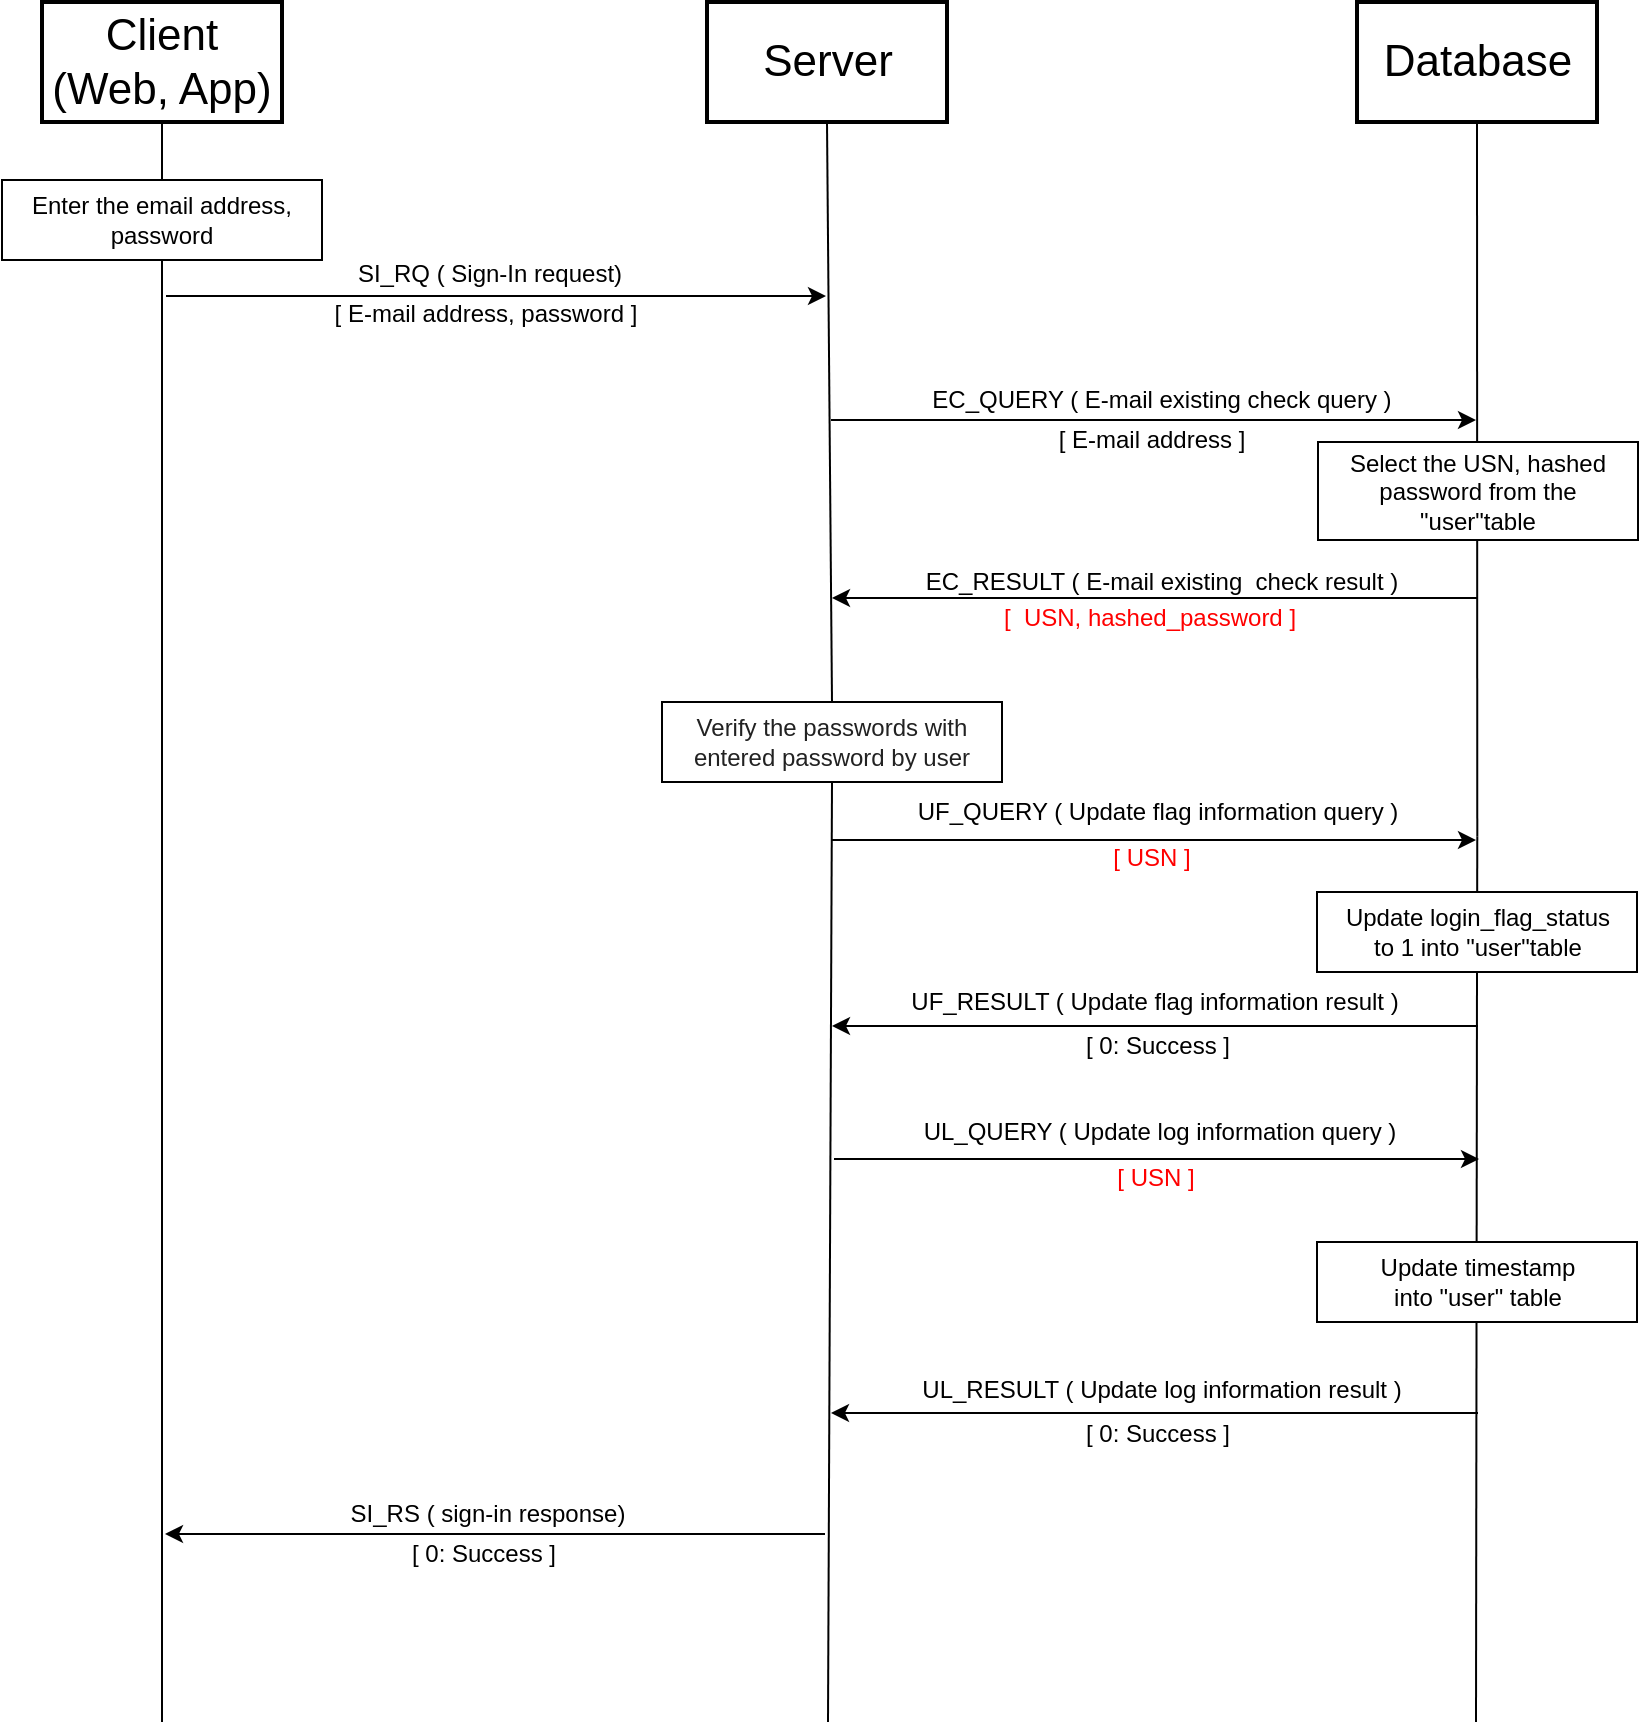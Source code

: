 <mxfile version="10.9.8" type="google"><diagram id="qvZgIBG193jMYRLQgX6H" name="페이지-1"><mxGraphModel dx="920" dy="549" grid="1" gridSize="10" guides="1" tooltips="1" connect="1" arrows="1" fold="1" page="1" pageScale="1" pageWidth="827" pageHeight="1169" math="0" shadow="0"><root><mxCell id="0"/><mxCell id="1" parent="0"/><mxCell id="t4L-A0RNauOE7M--5Z7o-2" value="Client&lt;br style=&quot;font-size: 22px;&quot;&gt;(Web, App)" style="rounded=0;whiteSpace=wrap;html=1;strokeWidth=2;fontSize=22;" parent="1" vertex="1"><mxGeometry x="200" y="20" width="120" height="60" as="geometry"/></mxCell><mxCell id="t4L-A0RNauOE7M--5Z7o-3" value="Server" style="rounded=0;whiteSpace=wrap;html=1;strokeWidth=2;fontSize=22;" parent="1" vertex="1"><mxGeometry x="532.5" y="20" width="120" height="60" as="geometry"/></mxCell><mxCell id="t4L-A0RNauOE7M--5Z7o-4" value="Database" style="rounded=0;whiteSpace=wrap;html=1;strokeWidth=2;fontSize=22;" parent="1" vertex="1"><mxGeometry x="857.5" y="20" width="120" height="60" as="geometry"/></mxCell><mxCell id="t4L-A0RNauOE7M--5Z7o-5" value="" style="endArrow=none;html=1;entryX=0.5;entryY=1;entryDx=0;entryDy=0;" parent="1" target="t4L-A0RNauOE7M--5Z7o-2" edge="1"><mxGeometry width="50" height="50" relative="1" as="geometry"><mxPoint x="260" y="880" as="sourcePoint"/><mxPoint x="260" y="110" as="targetPoint"/></mxGeometry></mxCell><mxCell id="t4L-A0RNauOE7M--5Z7o-6" value="" style="endArrow=none;html=1;exitX=0.5;exitY=0;exitDx=0;exitDy=0;entryX=0.5;entryY=1;entryDx=0;entryDy=0;" parent="1" source="8Wdc4DpctTugAqfv6Lnm-16" target="t4L-A0RNauOE7M--5Z7o-3" edge="1"><mxGeometry width="50" height="50" relative="1" as="geometry"><mxPoint x="592.118" y="1000" as="sourcePoint"/><mxPoint x="360" y="120" as="targetPoint"/></mxGeometry></mxCell><mxCell id="t4L-A0RNauOE7M--5Z7o-7" value="" style="endArrow=none;html=1;exitX=0.5;exitY=1;exitDx=0;exitDy=0;" parent="1" source="8Wdc4DpctTugAqfv6Lnm-20" edge="1"><mxGeometry width="50" height="50" relative="1" as="geometry"><mxPoint x="918" y="249.176" as="sourcePoint"/><mxPoint x="917" y="880" as="targetPoint"/></mxGeometry></mxCell><mxCell id="8Wdc4DpctTugAqfv6Lnm-2" value="Enter the email address, password" style="rounded=0;whiteSpace=wrap;html=1;" parent="1" vertex="1"><mxGeometry x="180" y="109" width="160" height="40" as="geometry"/></mxCell><mxCell id="8Wdc4DpctTugAqfv6Lnm-5" value="" style="endArrow=classic;html=1;" parent="1" edge="1"><mxGeometry width="50" height="50" relative="1" as="geometry"><mxPoint x="262" y="167" as="sourcePoint"/><mxPoint x="592" y="167" as="targetPoint"/></mxGeometry></mxCell><mxCell id="8Wdc4DpctTugAqfv6Lnm-9" value="" style="endArrow=classic;html=1;" parent="1" edge="1"><mxGeometry width="50" height="50" relative="1" as="geometry"><mxPoint x="594.5" y="229.0" as="sourcePoint"/><mxPoint x="917" y="229" as="targetPoint"/></mxGeometry></mxCell><mxCell id="8Wdc4DpctTugAqfv6Lnm-11" value="" style="endArrow=classic;html=1;" parent="1" edge="1"><mxGeometry width="50" height="50" relative="1" as="geometry"><mxPoint x="917.5" y="318" as="sourcePoint"/><mxPoint x="595" y="318" as="targetPoint"/></mxGeometry></mxCell><mxCell id="8Wdc4DpctTugAqfv6Lnm-15" value="" style="endArrow=none;html=1;entryX=0.5;entryY=1;entryDx=0;entryDy=0;exitX=0.5;exitY=1;exitDx=0;exitDy=0;" parent="1" source="t4L-A0RNauOE7M--5Z7o-4" edge="1"><mxGeometry width="50" height="50" relative="1" as="geometry"><mxPoint x="917.647" y="79.765" as="sourcePoint"/><mxPoint x="917.647" y="437.412" as="targetPoint"/></mxGeometry></mxCell><mxCell id="8Wdc4DpctTugAqfv6Lnm-10" value="Select the USN, hashed password from the &quot;user&quot;table" style="rounded=0;whiteSpace=wrap;html=1;" parent="1" vertex="1"><mxGeometry x="838" y="240" width="160" height="49" as="geometry"/></mxCell><mxCell id="8Wdc4DpctTugAqfv6Lnm-16" value="&lt;div style=&quot;&quot;&gt;&lt;span style=&quot;white-space: pre-wrap&quot;&gt;&lt;font color=&quot;#222222&quot; face=&quot;apple sd gothic neo, arial, sans-serif&quot;&gt;Verify the passwords with entered password by user&lt;/font&gt;&lt;/span&gt;&lt;/div&gt;" style="rounded=0;whiteSpace=wrap;html=1;align=center;" parent="1" vertex="1"><mxGeometry x="510" y="370" width="170" height="40" as="geometry"/></mxCell><mxCell id="8Wdc4DpctTugAqfv6Lnm-17" value="" style="endArrow=none;html=1;entryX=0.5;entryY=1;entryDx=0;entryDy=0;" parent="1" target="8Wdc4DpctTugAqfv6Lnm-16" edge="1"><mxGeometry width="50" height="50" relative="1" as="geometry"><mxPoint x="593" y="880" as="sourcePoint"/><mxPoint x="592.941" y="79.765" as="targetPoint"/></mxGeometry></mxCell><mxCell id="8Wdc4DpctTugAqfv6Lnm-19" value="" style="endArrow=classic;html=1;fontStyle=0" parent="1" edge="1"><mxGeometry width="50" height="50" relative="1" as="geometry"><mxPoint x="594.5" y="439.0" as="sourcePoint"/><mxPoint x="917" y="439.0" as="targetPoint"/></mxGeometry></mxCell><mxCell id="8Wdc4DpctTugAqfv6Lnm-21" value="" style="endArrow=none;html=1;entryX=0.5;entryY=1;entryDx=0;entryDy=0;exitX=0.5;exitY=1;exitDx=0;exitDy=0;fontStyle=0" parent="1" target="8Wdc4DpctTugAqfv6Lnm-20" edge="1"><mxGeometry width="50" height="50" relative="1" as="geometry"><mxPoint x="917.647" y="437.412" as="sourcePoint"/><mxPoint x="917.429" y="1000" as="targetPoint"/></mxGeometry></mxCell><mxCell id="8Wdc4DpctTugAqfv6Lnm-20" value="Update login_flag_status&lt;br&gt;to 1 into &quot;user&quot;table" style="rounded=0;whiteSpace=wrap;html=1;fontStyle=0" parent="1" vertex="1"><mxGeometry x="837.5" y="465" width="160" height="40" as="geometry"/></mxCell><mxCell id="8Wdc4DpctTugAqfv6Lnm-22" value="&lt;span&gt;&lt;span&gt;Update timestamp&lt;br&gt;into &quot;user&quot; table&lt;/span&gt;&lt;/span&gt;" style="rounded=0;whiteSpace=wrap;html=1;fontStyle=0" parent="1" vertex="1"><mxGeometry x="837.5" y="640" width="160" height="40" as="geometry"/></mxCell><mxCell id="8Wdc4DpctTugAqfv6Lnm-23" value="" style="endArrow=classic;html=1;fontStyle=0" parent="1" edge="1"><mxGeometry width="50" height="50" relative="1" as="geometry"><mxPoint x="918" y="725.5" as="sourcePoint"/><mxPoint x="594.5" y="725.5" as="targetPoint"/></mxGeometry></mxCell><mxCell id="8Wdc4DpctTugAqfv6Lnm-24" value="" style="endArrow=classic;html=1;" parent="1" edge="1"><mxGeometry width="50" height="50" relative="1" as="geometry"><mxPoint x="591.5" y="786.0" as="sourcePoint"/><mxPoint x="261.5" y="786.0" as="targetPoint"/></mxGeometry></mxCell><mxCell id="8Wdc4DpctTugAqfv6Lnm-25" value="SI_RQ ( Sign-In request)" style="text;html=1;strokeColor=none;fillColor=none;align=center;verticalAlign=middle;whiteSpace=wrap;rounded=0;" parent="1" vertex="1"><mxGeometry x="324" y="146" width="200" height="20" as="geometry"/></mxCell><mxCell id="8Wdc4DpctTugAqfv6Lnm-26" value="[ E-mail address, password ]" style="text;html=1;strokeColor=none;fillColor=none;align=center;verticalAlign=middle;whiteSpace=wrap;rounded=0;" parent="1" vertex="1"><mxGeometry x="321.5" y="166" width="200" height="20" as="geometry"/></mxCell><mxCell id="8Wdc4DpctTugAqfv6Lnm-27" value="EC_QUERY ( E-mail existing&amp;nbsp;check query )" style="text;html=1;strokeColor=none;fillColor=none;align=center;verticalAlign=middle;whiteSpace=wrap;rounded=0;" parent="1" vertex="1"><mxGeometry x="640" y="209" width="240" height="20" as="geometry"/></mxCell><mxCell id="8Wdc4DpctTugAqfv6Lnm-28" value="[ E-mail address ]" style="text;html=1;strokeColor=none;fillColor=none;align=center;verticalAlign=middle;whiteSpace=wrap;rounded=0;" parent="1" vertex="1"><mxGeometry x="655" y="229" width="200" height="20" as="geometry"/></mxCell><mxCell id="8Wdc4DpctTugAqfv6Lnm-29" value="EC_RESULT ( E-mail existing&amp;nbsp; check result )" style="text;html=1;strokeColor=none;fillColor=none;align=center;verticalAlign=middle;whiteSpace=wrap;rounded=0;" parent="1" vertex="1"><mxGeometry x="630" y="300" width="260" height="20" as="geometry"/></mxCell><mxCell id="8Wdc4DpctTugAqfv6Lnm-30" value="[&amp;nbsp; USN, hashed_password ]" style="text;html=1;strokeColor=none;fillColor=none;align=center;verticalAlign=middle;whiteSpace=wrap;rounded=0;fontColor=#FF0000;" parent="1" vertex="1"><mxGeometry x="650" y="318" width="208" height="20" as="geometry"/></mxCell><mxCell id="8Wdc4DpctTugAqfv6Lnm-36" value="UF_QUERY ( Update flag information query )" style="text;html=1;strokeColor=none;fillColor=none;align=center;verticalAlign=middle;whiteSpace=wrap;rounded=0;" parent="1" vertex="1"><mxGeometry x="627.5" y="415" width="260" height="20" as="geometry"/></mxCell><mxCell id="8Wdc4DpctTugAqfv6Lnm-37" value="[ USN ]" style="text;html=1;strokeColor=none;fillColor=none;align=center;verticalAlign=middle;whiteSpace=wrap;rounded=0;fontStyle=0;fontColor=#FF0000;" parent="1" vertex="1"><mxGeometry x="655" y="438" width="200" height="20" as="geometry"/></mxCell><mxCell id="8Wdc4DpctTugAqfv6Lnm-38" value="&lt;span&gt;SI_RS ( sign-in response)&lt;/span&gt;" style="text;html=1;strokeColor=none;fillColor=none;align=center;verticalAlign=middle;whiteSpace=wrap;rounded=0;fontStyle=0" parent="1" vertex="1"><mxGeometry x="323" y="766" width="200" height="20" as="geometry"/></mxCell><mxCell id="8Wdc4DpctTugAqfv6Lnm-39" value="[ 0: Success ]" style="text;html=1;strokeColor=none;fillColor=none;align=center;verticalAlign=middle;whiteSpace=wrap;rounded=0;" parent="1" vertex="1"><mxGeometry x="320.5" y="786" width="200" height="20" as="geometry"/></mxCell><mxCell id="8Wdc4DpctTugAqfv6Lnm-40" value="UL_RESULT ( Update log information result )" style="text;html=1;strokeColor=none;fillColor=none;align=center;verticalAlign=middle;whiteSpace=wrap;rounded=0;fontStyle=0" parent="1" vertex="1"><mxGeometry x="630" y="703.5" width="260" height="20" as="geometry"/></mxCell><mxCell id="8Wdc4DpctTugAqfv6Lnm-41" value="[ 0: Success ]" style="text;html=1;strokeColor=none;fillColor=none;align=center;verticalAlign=middle;whiteSpace=wrap;rounded=0;fontStyle=0" parent="1" vertex="1"><mxGeometry x="657.5" y="725.5" width="200" height="20" as="geometry"/></mxCell><mxCell id="80FhGgndeV_F5n70yRX4-4" value="" style="endArrow=classic;html=1;fontStyle=0" parent="1" edge="1"><mxGeometry width="50" height="50" relative="1" as="geometry"><mxPoint x="918" y="532" as="sourcePoint"/><mxPoint x="595.0" y="532" as="targetPoint"/></mxGeometry></mxCell><mxCell id="80FhGgndeV_F5n70yRX4-5" value="UF_RESULT ( Update flag information result )" style="text;html=1;strokeColor=none;fillColor=none;align=center;verticalAlign=middle;whiteSpace=wrap;rounded=0;fontStyle=0" parent="1" vertex="1"><mxGeometry x="622" y="510" width="269" height="20" as="geometry"/></mxCell><mxCell id="80FhGgndeV_F5n70yRX4-6" value="[ 0: Success ]" style="text;html=1;strokeColor=none;fillColor=none;align=center;verticalAlign=middle;whiteSpace=wrap;rounded=0;fontStyle=0" parent="1" vertex="1"><mxGeometry x="658" y="532" width="200" height="20" as="geometry"/></mxCell><mxCell id="bGA2PhgglJjkT1FZNIt7-1" value="" style="endArrow=classic;html=1;fontStyle=0" parent="1" edge="1"><mxGeometry width="50" height="50" relative="1" as="geometry"><mxPoint x="596" y="598.5" as="sourcePoint"/><mxPoint x="918.5" y="598.5" as="targetPoint"/></mxGeometry></mxCell><mxCell id="bGA2PhgglJjkT1FZNIt7-2" value="UL_QUERY ( Update log information query )" style="text;html=1;strokeColor=none;fillColor=none;align=center;verticalAlign=middle;whiteSpace=wrap;rounded=0;" parent="1" vertex="1"><mxGeometry x="629" y="574.5" width="260" height="20" as="geometry"/></mxCell><mxCell id="bGA2PhgglJjkT1FZNIt7-3" value="[ USN ]" style="text;html=1;strokeColor=none;fillColor=none;align=center;verticalAlign=middle;whiteSpace=wrap;rounded=0;fontStyle=0;fontColor=#FF0000;" parent="1" vertex="1"><mxGeometry x="656.5" y="597.5" width="200" height="20" as="geometry"/></mxCell></root></mxGraphModel></diagram></mxfile>